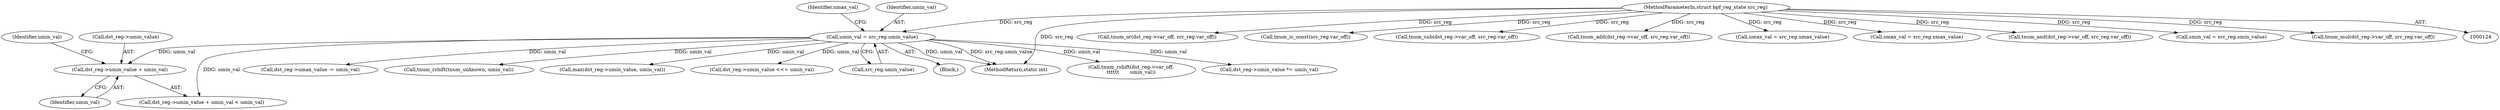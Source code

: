 digraph "0_linux_468f6eafa6c44cb2c5d8aad35e12f06c240a812a@pointer" {
"1000237" [label="(Call,dst_reg->umin_value + umin_val)"];
"1000173" [label="(Call,umin_val = src_reg.umin_value)"];
"1000128" [label="(MethodParameterIn,struct bpf_reg_state src_reg)"];
"1000345" [label="(Call,dst_reg->umax_value -= umin_val)"];
"1000241" [label="(Identifier,umin_val)"];
"1000563" [label="(Call,tnum_or(dst_reg->var_off, src_reg.var_off))"];
"1000741" [label="(Call,tnum_rshift(tnum_unknown, umin_val))"];
"1000236" [label="(Call,dst_reg->umin_value + umin_val < umin_val)"];
"1000185" [label="(Call,tnum_is_const(src_reg.var_off))"];
"1000354" [label="(Call,tnum_sub(dst_reg->var_off, src_reg.var_off))"];
"1000277" [label="(Call,tnum_add(dst_reg->var_off, src_reg.var_off))"];
"1000179" [label="(Identifier,umax_val)"];
"1000574" [label="(Call,max(dst_reg->umin_value, umin_val))"];
"1000649" [label="(Call,dst_reg->umin_value <<= umin_val)"];
"1000178" [label="(Call,umax_val = src_reg.umax_value)"];
"1000168" [label="(Call,smax_val = src_reg.smax_value)"];
"1000242" [label="(Identifier,umin_val)"];
"1000175" [label="(Call,src_reg.umin_value)"];
"1000129" [label="(Block,)"];
"1000238" [label="(Call,dst_reg->umin_value)"];
"1000474" [label="(Call,tnum_and(dst_reg->var_off, src_reg.var_off))"];
"1000771" [label="(MethodReturn,static int)"];
"1000174" [label="(Identifier,umin_val)"];
"1000731" [label="(Call,tnum_rshift(dst_reg->var_off,\n\t\t\t\t\t\t       umin_val))"];
"1000237" [label="(Call,dst_reg->umin_value + umin_val)"];
"1000163" [label="(Call,smin_val = src_reg.smin_value)"];
"1000406" [label="(Call,dst_reg->umin_value *= umin_val)"];
"1000367" [label="(Call,tnum_mul(dst_reg->var_off, src_reg.var_off))"];
"1000173" [label="(Call,umin_val = src_reg.umin_value)"];
"1000128" [label="(MethodParameterIn,struct bpf_reg_state src_reg)"];
"1000237" -> "1000236"  [label="AST: "];
"1000237" -> "1000241"  [label="CFG: "];
"1000238" -> "1000237"  [label="AST: "];
"1000241" -> "1000237"  [label="AST: "];
"1000242" -> "1000237"  [label="CFG: "];
"1000173" -> "1000237"  [label="DDG: umin_val"];
"1000173" -> "1000129"  [label="AST: "];
"1000173" -> "1000175"  [label="CFG: "];
"1000174" -> "1000173"  [label="AST: "];
"1000175" -> "1000173"  [label="AST: "];
"1000179" -> "1000173"  [label="CFG: "];
"1000173" -> "1000771"  [label="DDG: umin_val"];
"1000173" -> "1000771"  [label="DDG: src_reg.umin_value"];
"1000128" -> "1000173"  [label="DDG: src_reg"];
"1000173" -> "1000236"  [label="DDG: umin_val"];
"1000173" -> "1000345"  [label="DDG: umin_val"];
"1000173" -> "1000406"  [label="DDG: umin_val"];
"1000173" -> "1000574"  [label="DDG: umin_val"];
"1000173" -> "1000649"  [label="DDG: umin_val"];
"1000173" -> "1000731"  [label="DDG: umin_val"];
"1000173" -> "1000741"  [label="DDG: umin_val"];
"1000128" -> "1000124"  [label="AST: "];
"1000128" -> "1000771"  [label="DDG: src_reg"];
"1000128" -> "1000163"  [label="DDG: src_reg"];
"1000128" -> "1000168"  [label="DDG: src_reg"];
"1000128" -> "1000178"  [label="DDG: src_reg"];
"1000128" -> "1000185"  [label="DDG: src_reg"];
"1000128" -> "1000277"  [label="DDG: src_reg"];
"1000128" -> "1000354"  [label="DDG: src_reg"];
"1000128" -> "1000367"  [label="DDG: src_reg"];
"1000128" -> "1000474"  [label="DDG: src_reg"];
"1000128" -> "1000563"  [label="DDG: src_reg"];
}
